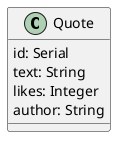 @startuml

'class Vin {
'    id: Serial
'    couleur: String
'    domaine: String
'    nom: String
'    millesime: Integer
'    apogee: Integer
'}
'
'
'class Caisse {
'    id: Serial
'    id_vin: Serial
'    nombre: Integer
'}

class Quote {
    id: Serial
    text: String
    likes: Integer
    author: String
}

@enduml